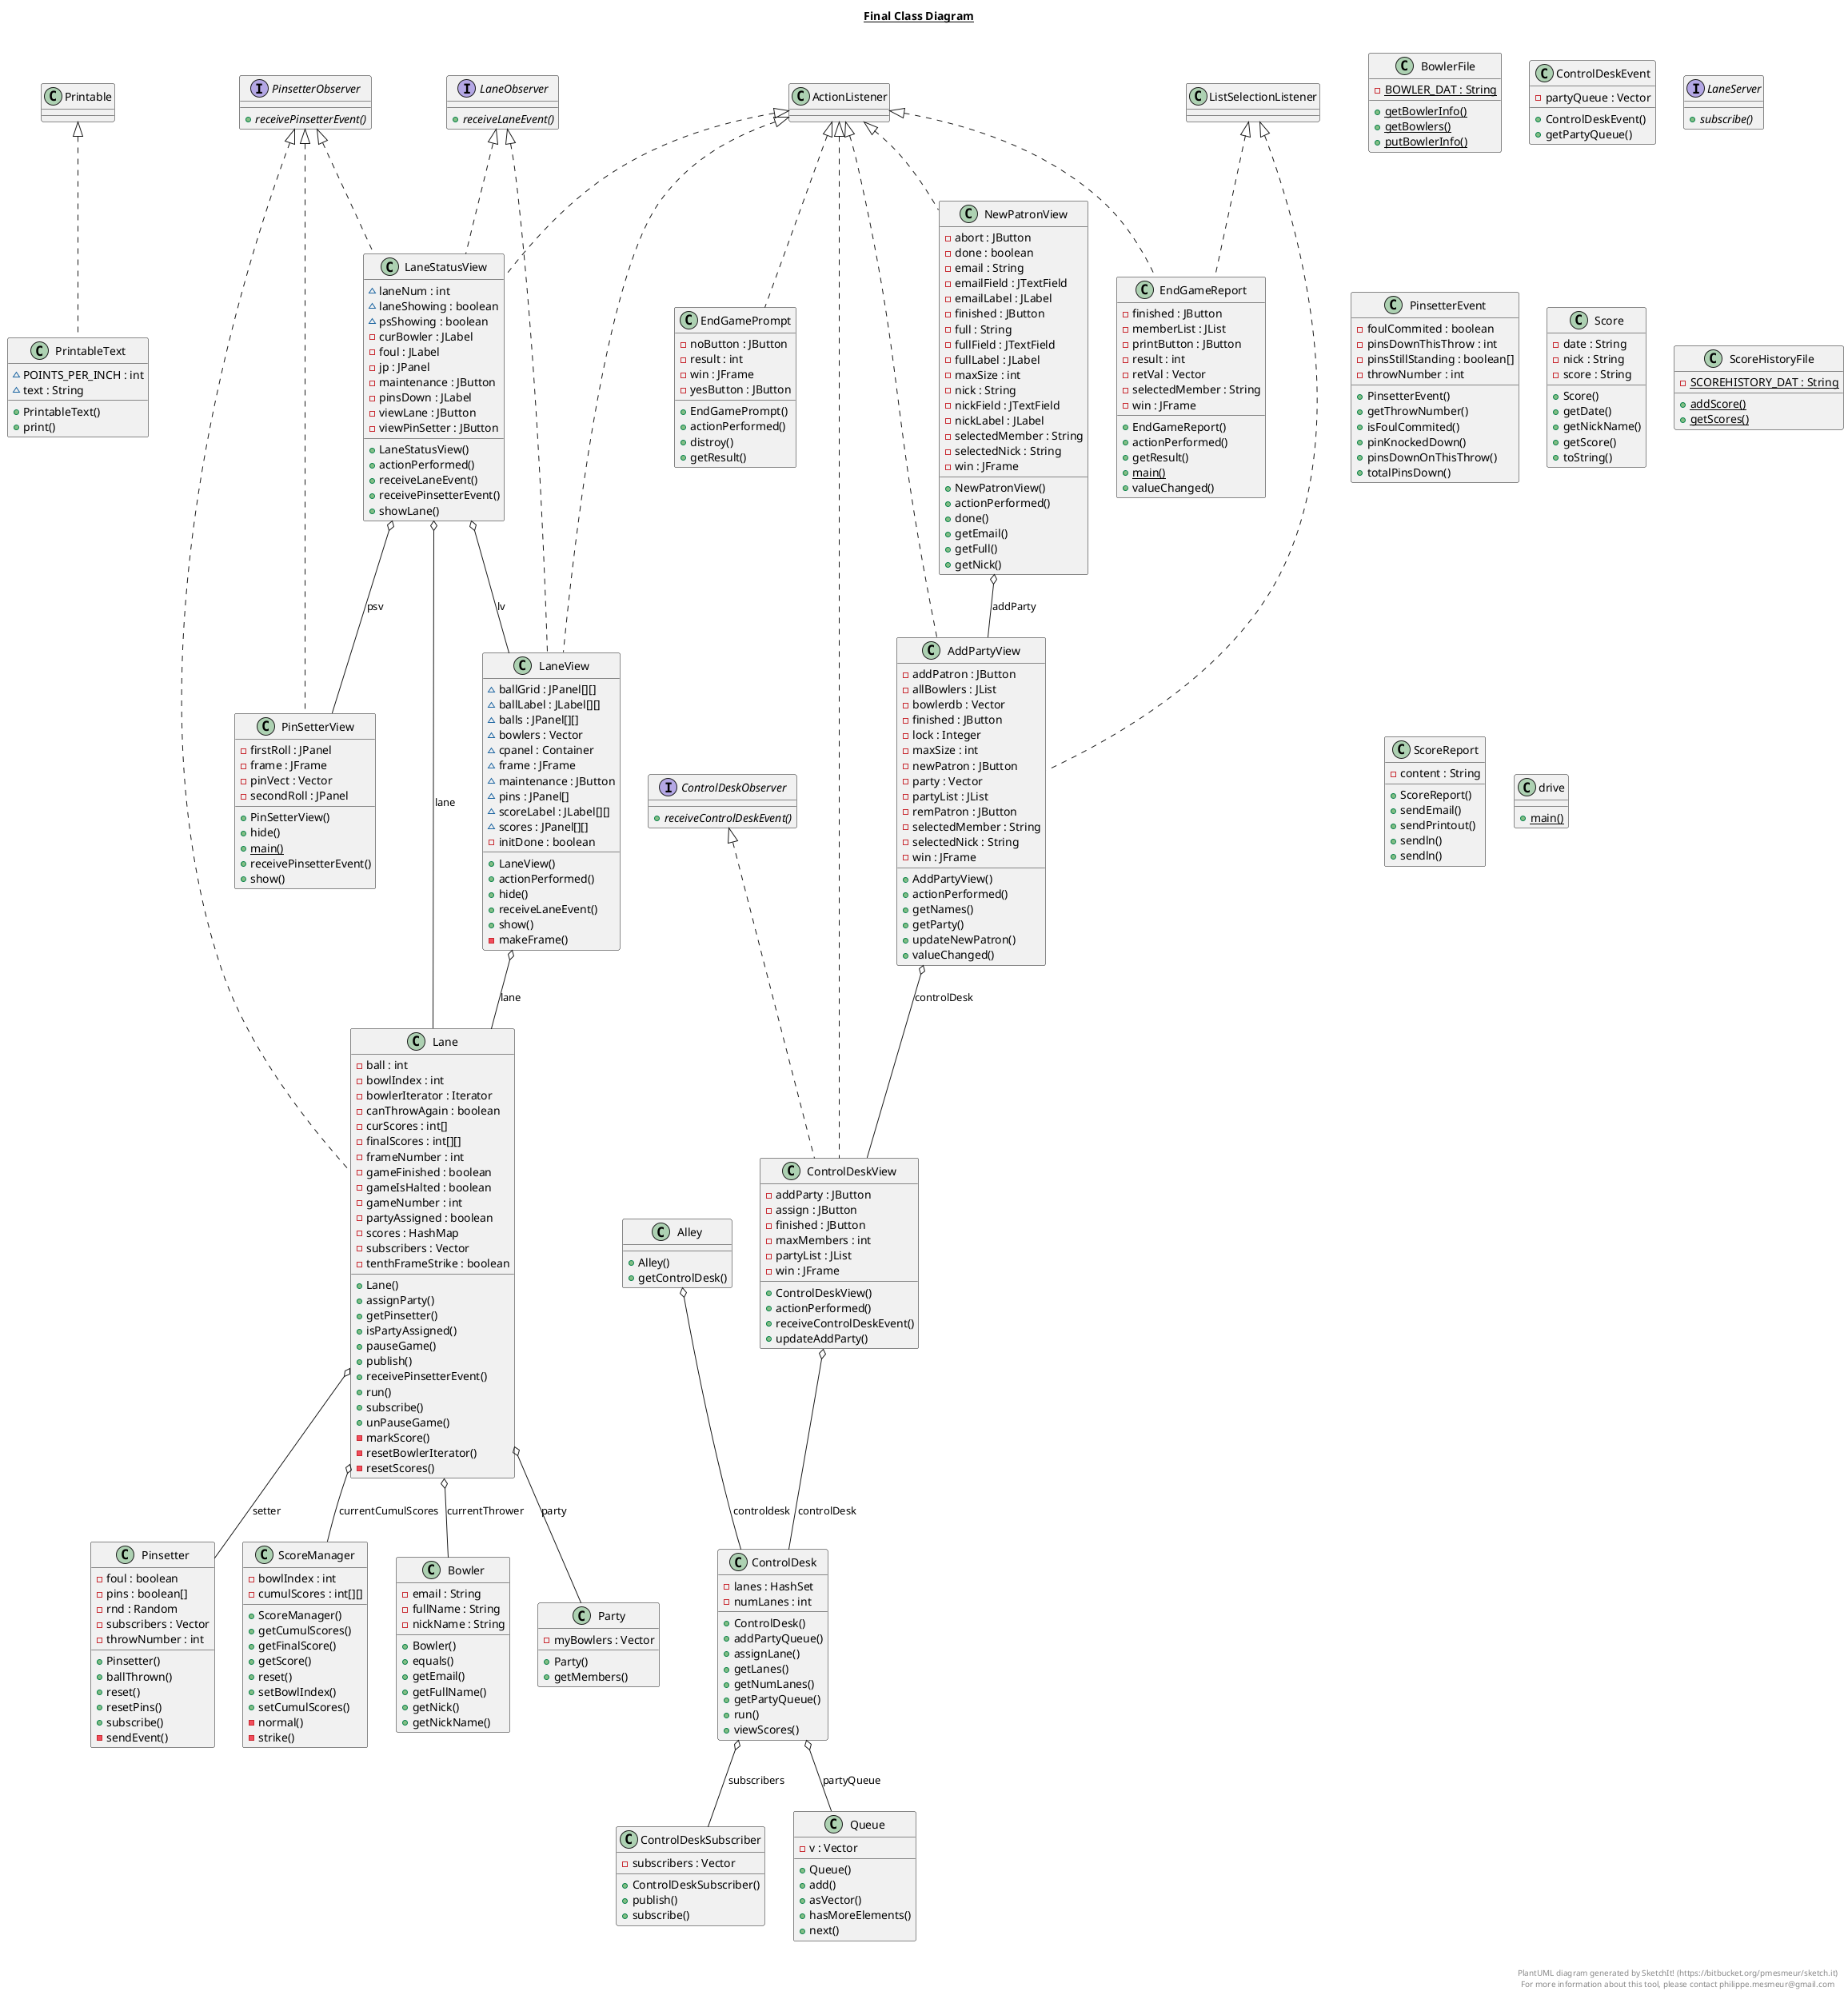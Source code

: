 @startuml

title __Final Class Diagram__\n

   
    class AddPartyView {
        - addPatron : JButton
        - allBowlers : JList
        - bowlerdb : Vector
        - finished : JButton
        - lock : Integer
        - maxSize : int
        - newPatron : JButton
        - party : Vector
        - partyList : JList
        - remPatron : JButton
        - selectedMember : String
        - selectedNick : String
        - win : JFrame
        + AddPartyView()
        + actionPerformed()
        + getNames()
        + getParty()
        + updateNewPatron()
        + valueChanged()
    }

  

   
    class Alley {
        + Alley()
        + getControlDesk()
    }

  

   
    class Bowler {
        - email : String
        - fullName : String
        - nickName : String
        + Bowler()
        + equals()
        + getEmail()
        + getFullName()
        + getNick()
        + getNickName()
    }

  

   
    class BowlerFile {
        {static} - BOWLER_DAT : String
        {static} + getBowlerInfo()
        {static} + getBowlers()
        {static} + putBowlerInfo()
    }

  

   
    class ControlDesk {
        - lanes : HashSet
        - numLanes : int
        + ControlDesk()
        + addPartyQueue()
        + assignLane()
        + getLanes()
        + getNumLanes()
        + getPartyQueue()
        + run()
        + viewScores()
    }

  

   
    class ControlDeskEvent {
        - partyQueue : Vector
        + ControlDeskEvent()
        + getPartyQueue()
    }

  

   
    interface ControlDeskObserver {
        {abstract} + receiveControlDeskEvent()
    }

  

   
    class ControlDeskSubscriber {
        - subscribers : Vector
        + ControlDeskSubscriber()
        + publish()
        + subscribe()
    }

  

   
    class ControlDeskView {
        - addParty : JButton
        - assign : JButton
        - finished : JButton
        - maxMembers : int
        - partyList : JList
        - win : JFrame
        + ControlDeskView()
        + actionPerformed()
        + receiveControlDeskEvent()
        + updateAddParty()
    }

  

   
    class EndGamePrompt {
        - noButton : JButton
        - result : int
        - win : JFrame
        - yesButton : JButton
        + EndGamePrompt()
        + actionPerformed()
        + distroy()
        + getResult()
    }

  

   
    class EndGameReport {
        - finished : JButton
        - memberList : JList
        - printButton : JButton
        - result : int
        - retVal : Vector
        - selectedMember : String
        - win : JFrame
        + EndGameReport()
        + actionPerformed()
        + getResult()
        {static} + main()
        + valueChanged()
    }

  

   
    class Lane {
        - ball : int
        - bowlIndex : int
        - bowlerIterator : Iterator
        - canThrowAgain : boolean
        - curScores : int[]
        - finalScores : int[][]
        - frameNumber : int
        - gameFinished : boolean
        - gameIsHalted : boolean
        - gameNumber : int
        - partyAssigned : boolean
        - scores : HashMap
        - subscribers : Vector
        - tenthFrameStrike : boolean
        + Lane()
        + assignParty()
        + getPinsetter()
        + isPartyAssigned()
        + pauseGame()
        + publish()
        + receivePinsetterEvent()
        + run()
        + subscribe()
        + unPauseGame()
        - markScore()
        - resetBowlerIterator()
        - resetScores()
    }

  

   
    interface LaneObserver {
        {abstract} + receiveLaneEvent()
    }

  

   
    interface LaneServer {
        {abstract} + subscribe()
    }

  

   
    class LaneStatusView {
        ~ laneNum : int
        ~ laneShowing : boolean
        ~ psShowing : boolean
        - curBowler : JLabel
        - foul : JLabel
        - jp : JPanel
        - maintenance : JButton
        - pinsDown : JLabel
        - viewLane : JButton
        - viewPinSetter : JButton
        + LaneStatusView()
        + actionPerformed()
        + receiveLaneEvent()
        + receivePinsetterEvent()
        + showLane()
    }

  

   
    class LaneView {
        ~ ballGrid : JPanel[][]
        ~ ballLabel : JLabel[][]
        ~ balls : JPanel[][]
        ~ bowlers : Vector
        ~ cpanel : Container
        ~ frame : JFrame
        ~ maintenance : JButton
        ~ pins : JPanel[]
        ~ scoreLabel : JLabel[][]
        ~ scores : JPanel[][]
        - initDone : boolean
        + LaneView()
        + actionPerformed()
        + hide()
        + receiveLaneEvent()
        + show()
        - makeFrame()
    }

  

   
    class NewPatronView {
        - abort : JButton
        - done : boolean
        - email : String
        - emailField : JTextField
        - emailLabel : JLabel
        - finished : JButton
        - full : String
        - fullField : JTextField
        - fullLabel : JLabel
        - maxSize : int
        - nick : String
        - nickField : JTextField
        - nickLabel : JLabel
        - selectedMember : String
        - selectedNick : String
        - win : JFrame
        + NewPatronView()
        + actionPerformed()
        + done()
        + getEmail()
        + getFull()
        + getNick()
    }

  

   
    class Party {
        - myBowlers : Vector
        + Party()
        + getMembers()
    }

  

   
    class PinSetterView {
        - firstRoll : JPanel
        - frame : JFrame
        - pinVect : Vector
        - secondRoll : JPanel
        + PinSetterView()
        + hide()
        {static} + main()
        + receivePinsetterEvent()
        + show()
    }

  

   
    class Pinsetter {
        - foul : boolean
        - pins : boolean[]
        - rnd : Random
        - subscribers : Vector
        - throwNumber : int
        + Pinsetter()
        + ballThrown()
        + reset()
        + resetPins()
        + subscribe()
        - sendEvent()
    }

  

   
    class PinsetterEvent {
        - foulCommited : boolean
        - pinsDownThisThrow : int
        - pinsStillStanding : boolean[]
        - throwNumber : int
        + PinsetterEvent()
        + getThrowNumber()
        + isFoulCommited()
        + pinKnockedDown()
        + pinsDownOnThisThrow()
        + totalPinsDown()
    }

  

   
    interface PinsetterObserver {
        {abstract} + receivePinsetterEvent()
    }

  

   
    class PrintableText {
        ~ POINTS_PER_INCH : int
        ~ text : String
        + PrintableText()
        + print()
    }

  

   
    class Queue {
        - v : Vector
        + Queue()
        + add()
        + asVector()
        + hasMoreElements()
        + next()
    }

  

   
    class Score {
        - date : String
        - nick : String
        - score : String
        + Score()
        + getDate()
        + getNickName()
        + getScore()
        + toString()
    }

  

   
    class ScoreHistoryFile {
        {static} - SCOREHISTORY_DAT : String
        {static} + addScore()
        {static} + getScores()
    }

  

   
    class ScoreManager {
        - bowlIndex : int
        - cumulScores : int[][]
        + ScoreManager()
        + getCumulScores()
        + getFinalScore()
        + getScore()
        + reset()
        + setBowlIndex()
        + setCumulScores()
        - normal()
        - strike()
    }

  

   
    class ScoreReport {
        - content : String
        + ScoreReport()
        + sendEmail()
        + sendPrintout()
        + sendln()
        + sendln()
    }

  

   
    class drive {
        {static} + main()
    }

  

  AddPartyView .up.|> ActionListener
  AddPartyView .up.|> ListSelectionListener
  AddPartyView o-- ControlDeskView : controlDesk
  Alley o-- ControlDesk : controldesk
  ControlDesk o-- Queue : partyQueue
  ControlDesk o-- ControlDeskSubscriber : subscribers
  ControlDeskView .up.|> ActionListener
  ControlDeskView .up.|> ControlDeskObserver
  ControlDeskView o-- ControlDesk : controlDesk
  EndGamePrompt .up.|> ActionListener
  EndGameReport .up.|> ActionListener
  EndGameReport .up.|> ListSelectionListener
  Lane .up.|> PinsetterObserver
  Lane o-- ScoreManager : currentCumulScores
  Lane o-- Bowler : currentThrower
  Lane o-- Party : party
  Lane o-- Pinsetter : setter
  LaneStatusView .up.|> ActionListener
  LaneStatusView .up.|> LaneObserver
  LaneStatusView .up.|> PinsetterObserver
  LaneStatusView o-- Lane : lane
  LaneStatusView o-- LaneView : lv
  LaneStatusView o-- PinSetterView : psv
  LaneView .up.|> ActionListener
  LaneView .up.|> LaneObserver
  LaneView o-- Lane : lane
  NewPatronView .up.|> ActionListener
  NewPatronView o-- AddPartyView : addParty
  PinSetterView .up.|> PinsetterObserver
  PrintableText .up.|> Printable


right footer


PlantUML diagram generated by SketchIt! (https://bitbucket.org/pmesmeur/sketch.it)
For more information about this tool, please contact philippe.mesmeur@gmail.com
endfooter

@enduml
